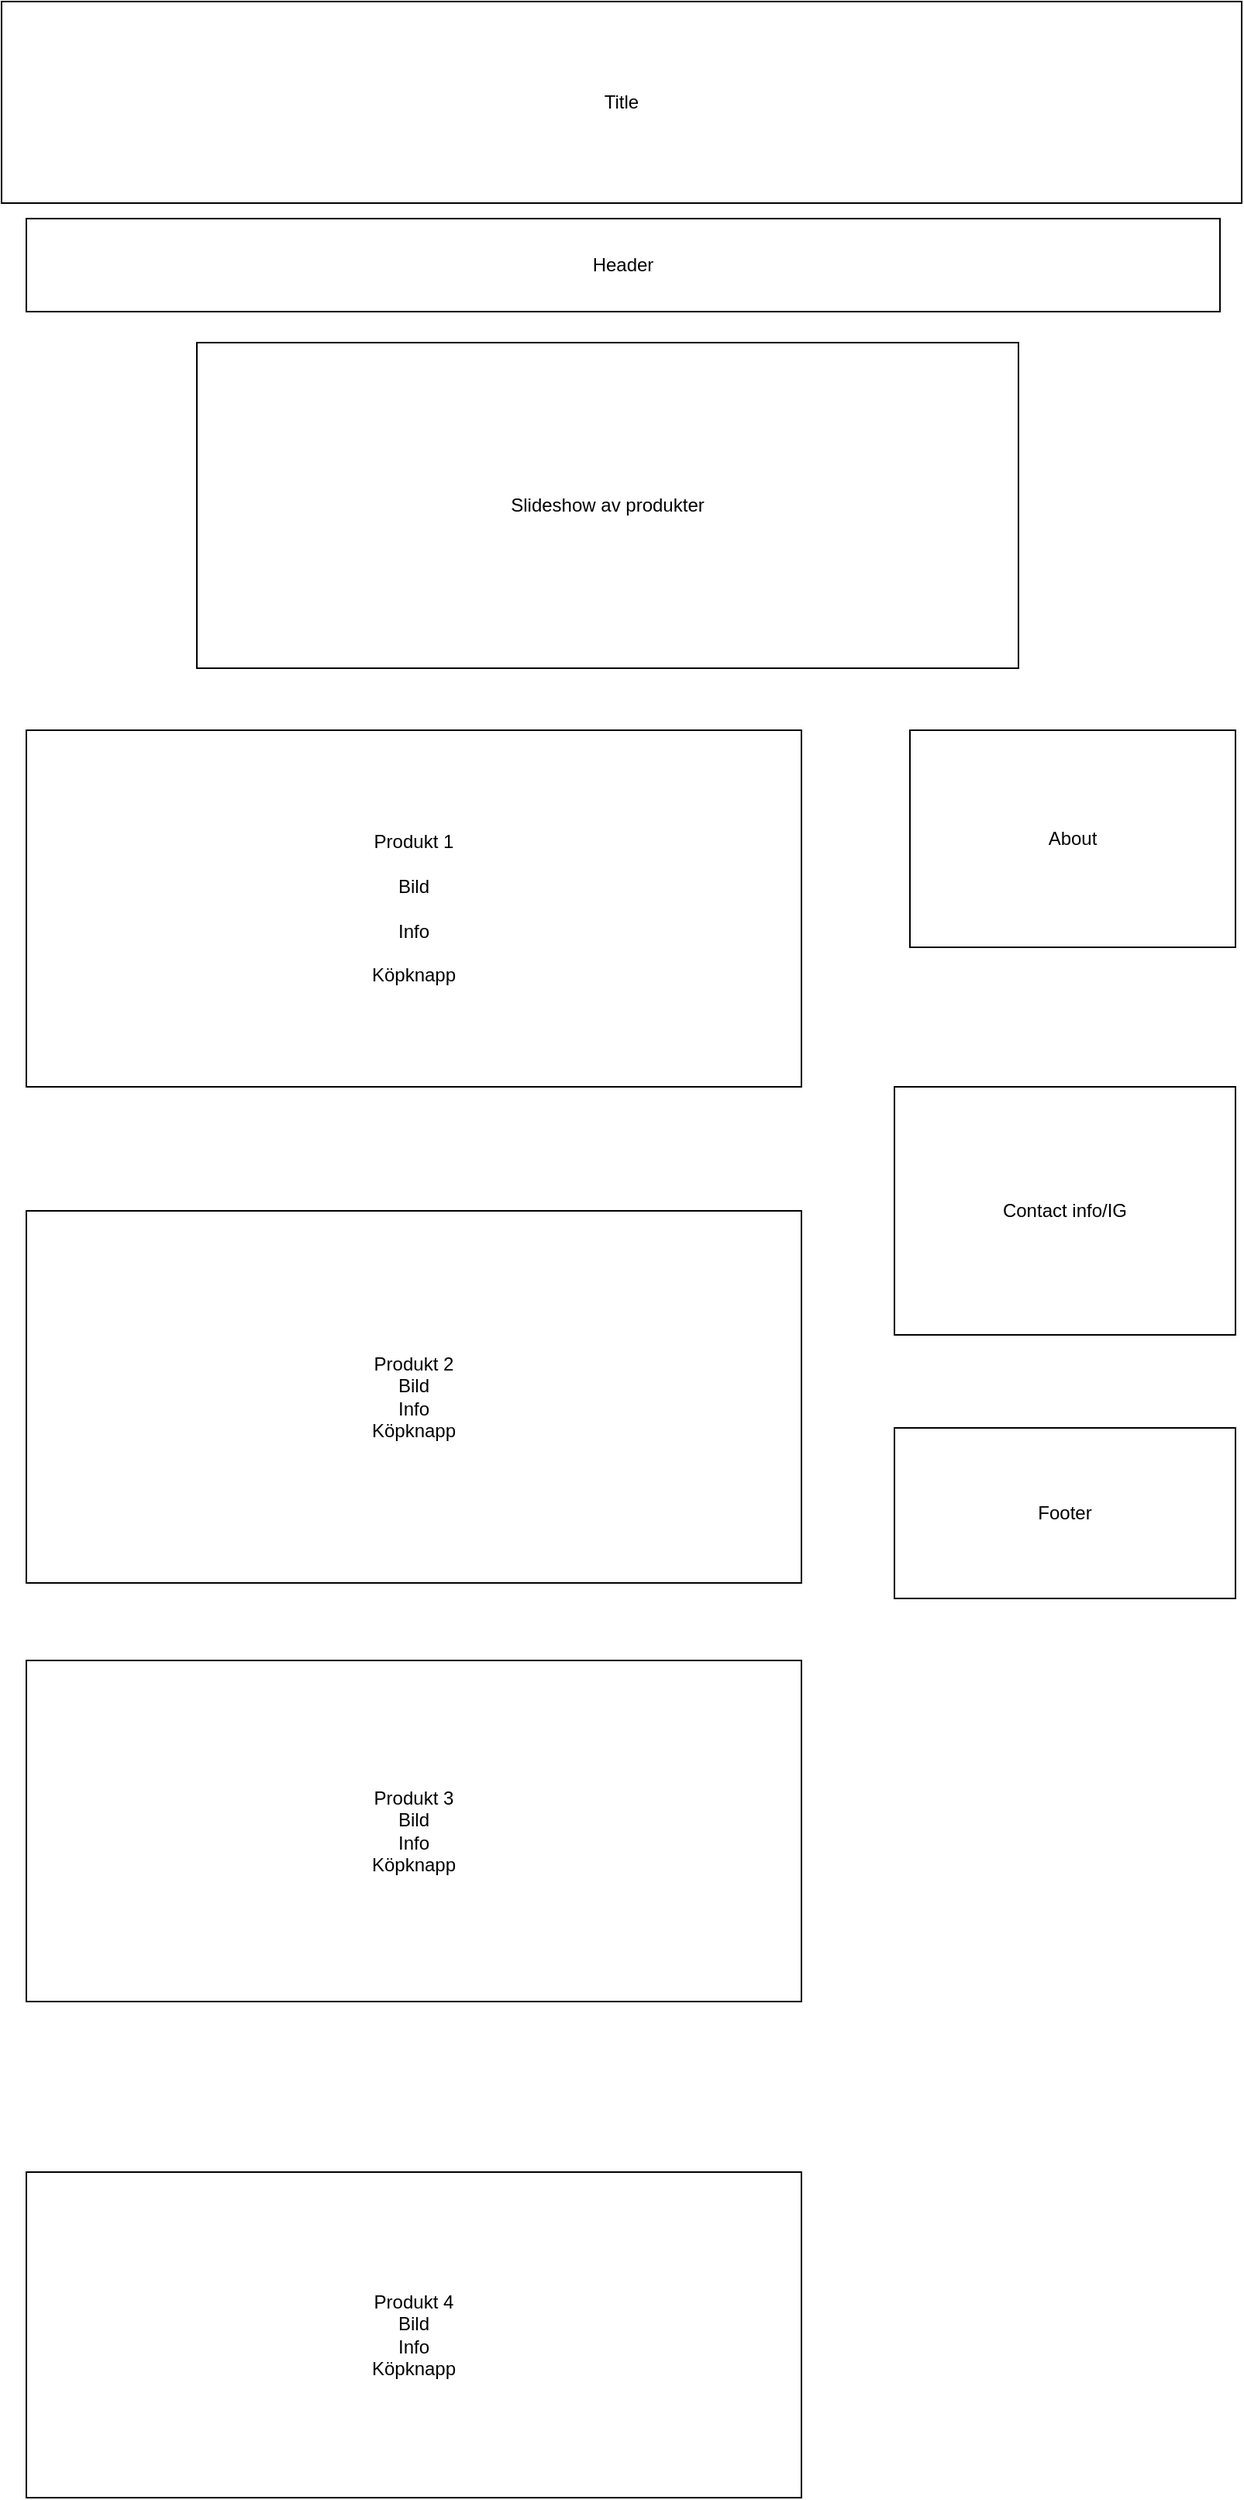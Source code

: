 <mxfile version="20.3.0" type="device"><diagram id="06_6peNOn94gPG79Qh6u" name="Sida-1"><mxGraphModel dx="1044" dy="617" grid="1" gridSize="10" guides="1" tooltips="1" connect="1" arrows="1" fold="1" page="1" pageScale="1" pageWidth="827" pageHeight="1169" math="0" shadow="0"><root><mxCell id="0"/><mxCell id="1" parent="0"/><mxCell id="mUFeBrabAJ8nJpA0FmWa-1" value="Title" style="rounded=0;whiteSpace=wrap;html=1;" vertex="1" parent="1"><mxGeometry x="14" y="10" width="800" height="130" as="geometry"/></mxCell><mxCell id="mUFeBrabAJ8nJpA0FmWa-2" value="Header" style="rounded=0;whiteSpace=wrap;html=1;" vertex="1" parent="1"><mxGeometry x="30" y="150" width="770" height="60" as="geometry"/></mxCell><mxCell id="mUFeBrabAJ8nJpA0FmWa-3" value="Slideshow av produkter" style="rounded=0;whiteSpace=wrap;html=1;" vertex="1" parent="1"><mxGeometry x="140" y="230" width="530" height="210" as="geometry"/></mxCell><mxCell id="mUFeBrabAJ8nJpA0FmWa-4" value="&lt;div&gt;Produkt 1&lt;/div&gt;&lt;div&gt;&lt;br&gt;&lt;/div&gt;&lt;div&gt;Bild &lt;br&gt;&lt;/div&gt;&lt;div&gt;&lt;br&gt;&lt;/div&gt;&lt;div&gt;Info&lt;/div&gt;&lt;div&gt;&lt;br&gt;&lt;/div&gt;&lt;div&gt;Köpknapp&lt;br&gt;&lt;/div&gt;" style="rounded=0;whiteSpace=wrap;html=1;" vertex="1" parent="1"><mxGeometry x="30" y="480" width="500" height="230" as="geometry"/></mxCell><mxCell id="mUFeBrabAJ8nJpA0FmWa-6" value="&lt;div&gt;Produkt 2&lt;/div&gt;&lt;div&gt;Bild&lt;/div&gt;&lt;div&gt;Info&lt;/div&gt;&lt;div&gt;Köpknapp&lt;br&gt;&lt;/div&gt;" style="rounded=0;whiteSpace=wrap;html=1;" vertex="1" parent="1"><mxGeometry x="30" y="790" width="500" height="240" as="geometry"/></mxCell><mxCell id="mUFeBrabAJ8nJpA0FmWa-7" value="&lt;div&gt;Produkt 3&lt;/div&gt;&lt;div&gt;Bild&lt;/div&gt;&lt;div&gt;Info&lt;/div&gt;&lt;div&gt;Köpknapp&lt;br&gt;&lt;/div&gt;" style="rounded=0;whiteSpace=wrap;html=1;" vertex="1" parent="1"><mxGeometry x="30" y="1080" width="500" height="220" as="geometry"/></mxCell><mxCell id="mUFeBrabAJ8nJpA0FmWa-8" value="&lt;div&gt;Produkt 4&lt;/div&gt;&lt;div&gt;Bild&lt;/div&gt;&lt;div&gt;Info&lt;/div&gt;&lt;div&gt;Köpknapp&lt;br&gt;&lt;/div&gt;" style="rounded=0;whiteSpace=wrap;html=1;" vertex="1" parent="1"><mxGeometry x="30" y="1410" width="500" height="210" as="geometry"/></mxCell><mxCell id="mUFeBrabAJ8nJpA0FmWa-9" value="About" style="rounded=0;whiteSpace=wrap;html=1;" vertex="1" parent="1"><mxGeometry x="600" y="480" width="210" height="140" as="geometry"/></mxCell><mxCell id="mUFeBrabAJ8nJpA0FmWa-10" value="Contact info/IG" style="rounded=0;whiteSpace=wrap;html=1;" vertex="1" parent="1"><mxGeometry x="590" y="710" width="220" height="160" as="geometry"/></mxCell><mxCell id="mUFeBrabAJ8nJpA0FmWa-11" value="Footer" style="rounded=0;whiteSpace=wrap;html=1;" vertex="1" parent="1"><mxGeometry x="590" y="930" width="220" height="110" as="geometry"/></mxCell></root></mxGraphModel></diagram></mxfile>